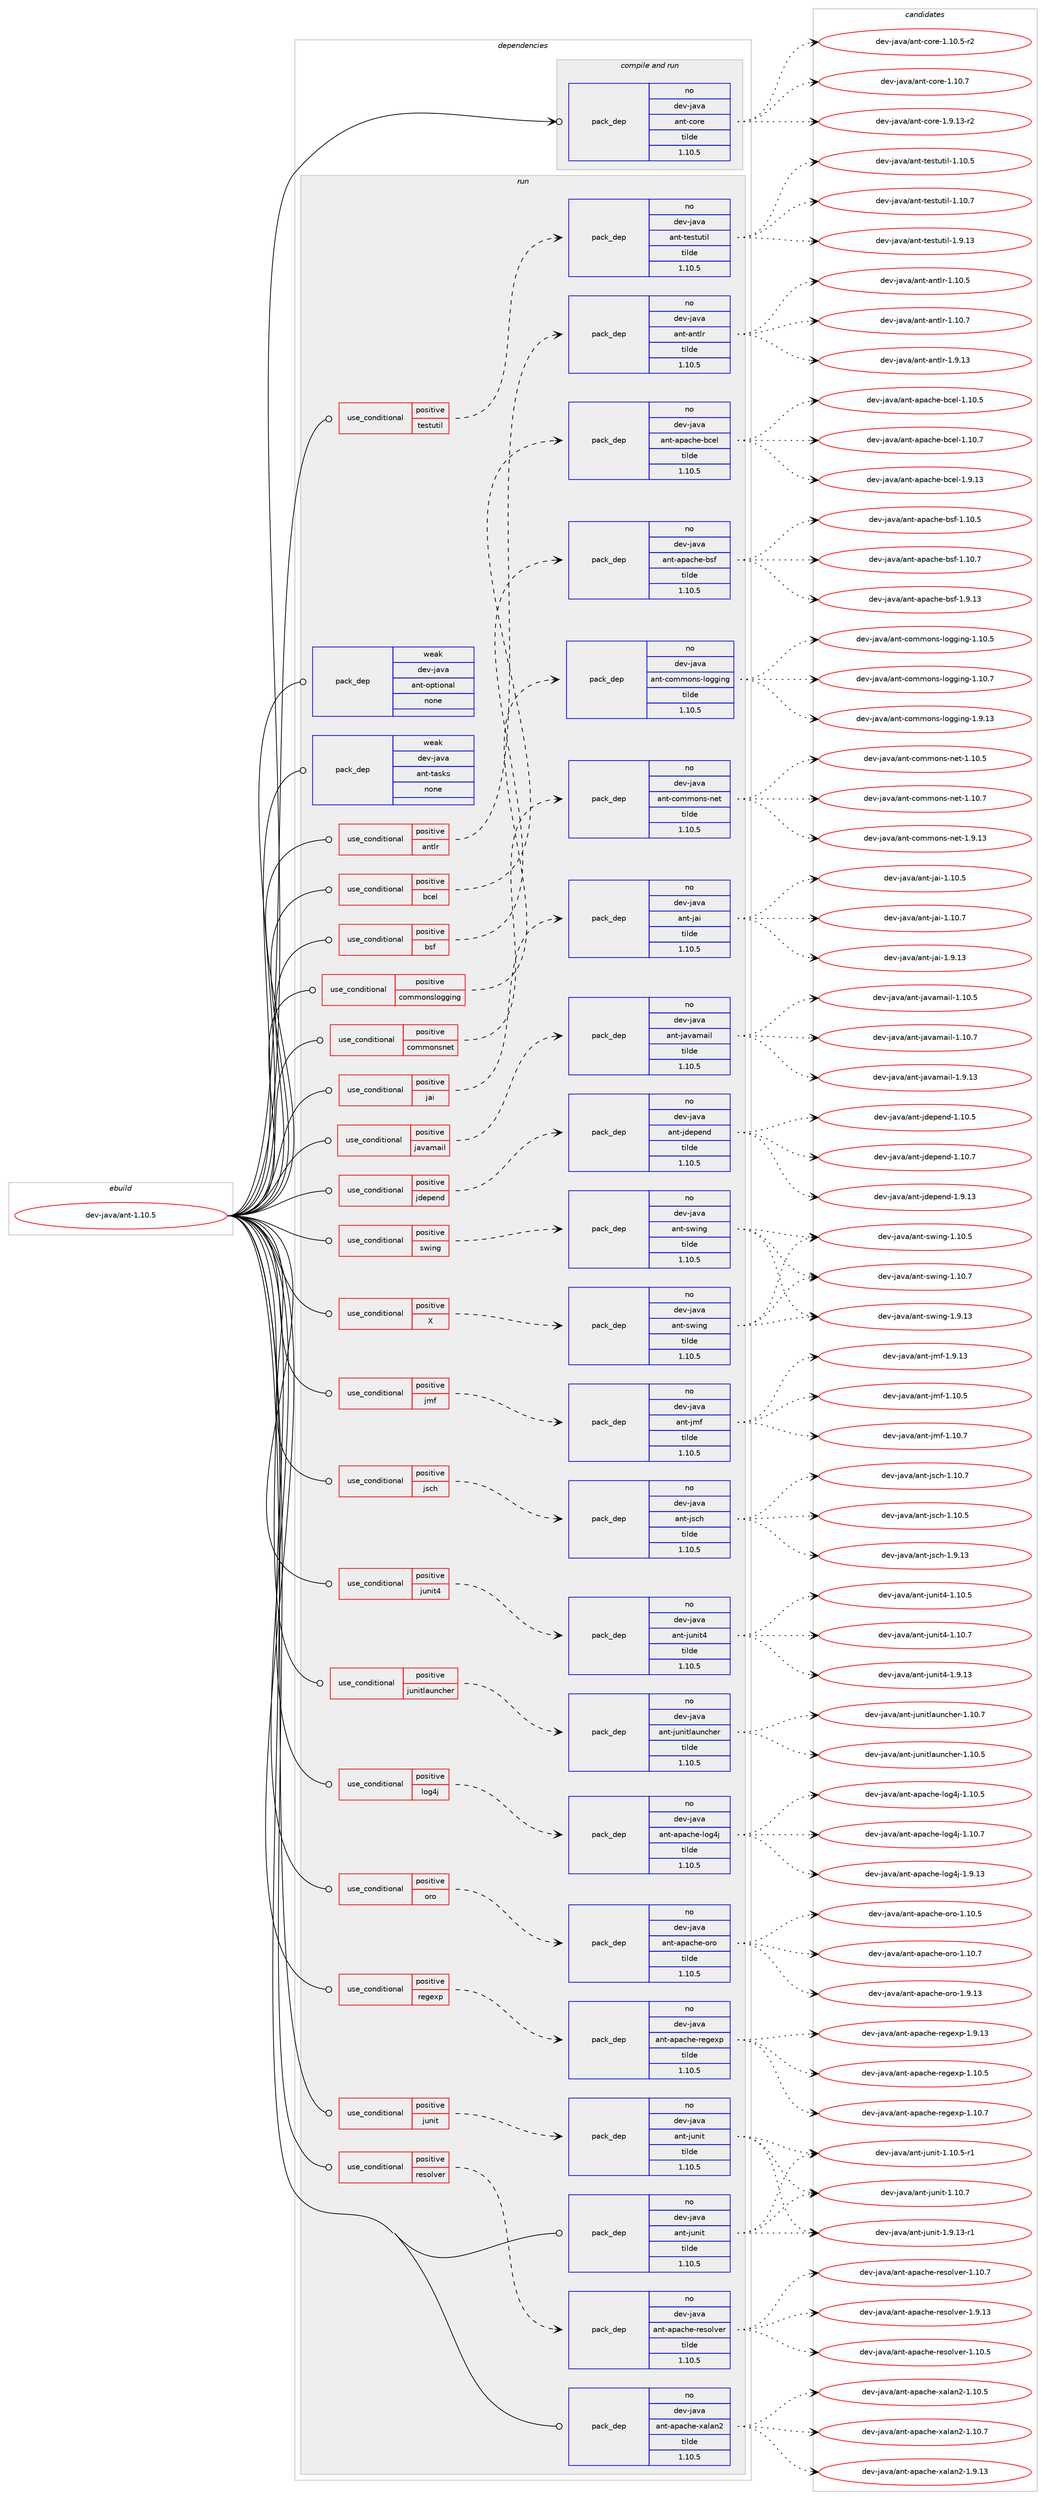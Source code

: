 digraph prolog {

# *************
# Graph options
# *************

newrank=true;
concentrate=true;
compound=true;
graph [rankdir=LR,fontname=Helvetica,fontsize=10,ranksep=1.5];#, ranksep=2.5, nodesep=0.2];
edge  [arrowhead=vee];
node  [fontname=Helvetica,fontsize=10];

# **********
# The ebuild
# **********

subgraph cluster_leftcol {
color=gray;
rank=same;
label=<<i>ebuild</i>>;
id [label="dev-java/ant-1.10.5", color=red, width=4, href="../dev-java/ant-1.10.5.svg"];
}

# ****************
# The dependencies
# ****************

subgraph cluster_midcol {
color=gray;
label=<<i>dependencies</i>>;
subgraph cluster_compile {
fillcolor="#eeeeee";
style=filled;
label=<<i>compile</i>>;
}
subgraph cluster_compileandrun {
fillcolor="#eeeeee";
style=filled;
label=<<i>compile and run</i>>;
subgraph pack410745 {
dependency550382 [label=<<TABLE BORDER="0" CELLBORDER="1" CELLSPACING="0" CELLPADDING="4" WIDTH="220"><TR><TD ROWSPAN="6" CELLPADDING="30">pack_dep</TD></TR><TR><TD WIDTH="110">no</TD></TR><TR><TD>dev-java</TD></TR><TR><TD>ant-core</TD></TR><TR><TD>tilde</TD></TR><TR><TD>1.10.5</TD></TR></TABLE>>, shape=none, color=blue];
}
id:e -> dependency550382:w [weight=20,style="solid",arrowhead="odotvee"];
}
subgraph cluster_run {
fillcolor="#eeeeee";
style=filled;
label=<<i>run</i>>;
subgraph cond128467 {
dependency550383 [label=<<TABLE BORDER="0" CELLBORDER="1" CELLSPACING="0" CELLPADDING="4"><TR><TD ROWSPAN="3" CELLPADDING="10">use_conditional</TD></TR><TR><TD>positive</TD></TR><TR><TD>X</TD></TR></TABLE>>, shape=none, color=red];
subgraph pack410746 {
dependency550384 [label=<<TABLE BORDER="0" CELLBORDER="1" CELLSPACING="0" CELLPADDING="4" WIDTH="220"><TR><TD ROWSPAN="6" CELLPADDING="30">pack_dep</TD></TR><TR><TD WIDTH="110">no</TD></TR><TR><TD>dev-java</TD></TR><TR><TD>ant-swing</TD></TR><TR><TD>tilde</TD></TR><TR><TD>1.10.5</TD></TR></TABLE>>, shape=none, color=blue];
}
dependency550383:e -> dependency550384:w [weight=20,style="dashed",arrowhead="vee"];
}
id:e -> dependency550383:w [weight=20,style="solid",arrowhead="odot"];
subgraph cond128468 {
dependency550385 [label=<<TABLE BORDER="0" CELLBORDER="1" CELLSPACING="0" CELLPADDING="4"><TR><TD ROWSPAN="3" CELLPADDING="10">use_conditional</TD></TR><TR><TD>positive</TD></TR><TR><TD>antlr</TD></TR></TABLE>>, shape=none, color=red];
subgraph pack410747 {
dependency550386 [label=<<TABLE BORDER="0" CELLBORDER="1" CELLSPACING="0" CELLPADDING="4" WIDTH="220"><TR><TD ROWSPAN="6" CELLPADDING="30">pack_dep</TD></TR><TR><TD WIDTH="110">no</TD></TR><TR><TD>dev-java</TD></TR><TR><TD>ant-antlr</TD></TR><TR><TD>tilde</TD></TR><TR><TD>1.10.5</TD></TR></TABLE>>, shape=none, color=blue];
}
dependency550385:e -> dependency550386:w [weight=20,style="dashed",arrowhead="vee"];
}
id:e -> dependency550385:w [weight=20,style="solid",arrowhead="odot"];
subgraph cond128469 {
dependency550387 [label=<<TABLE BORDER="0" CELLBORDER="1" CELLSPACING="0" CELLPADDING="4"><TR><TD ROWSPAN="3" CELLPADDING="10">use_conditional</TD></TR><TR><TD>positive</TD></TR><TR><TD>bcel</TD></TR></TABLE>>, shape=none, color=red];
subgraph pack410748 {
dependency550388 [label=<<TABLE BORDER="0" CELLBORDER="1" CELLSPACING="0" CELLPADDING="4" WIDTH="220"><TR><TD ROWSPAN="6" CELLPADDING="30">pack_dep</TD></TR><TR><TD WIDTH="110">no</TD></TR><TR><TD>dev-java</TD></TR><TR><TD>ant-apache-bcel</TD></TR><TR><TD>tilde</TD></TR><TR><TD>1.10.5</TD></TR></TABLE>>, shape=none, color=blue];
}
dependency550387:e -> dependency550388:w [weight=20,style="dashed",arrowhead="vee"];
}
id:e -> dependency550387:w [weight=20,style="solid",arrowhead="odot"];
subgraph cond128470 {
dependency550389 [label=<<TABLE BORDER="0" CELLBORDER="1" CELLSPACING="0" CELLPADDING="4"><TR><TD ROWSPAN="3" CELLPADDING="10">use_conditional</TD></TR><TR><TD>positive</TD></TR><TR><TD>bsf</TD></TR></TABLE>>, shape=none, color=red];
subgraph pack410749 {
dependency550390 [label=<<TABLE BORDER="0" CELLBORDER="1" CELLSPACING="0" CELLPADDING="4" WIDTH="220"><TR><TD ROWSPAN="6" CELLPADDING="30">pack_dep</TD></TR><TR><TD WIDTH="110">no</TD></TR><TR><TD>dev-java</TD></TR><TR><TD>ant-apache-bsf</TD></TR><TR><TD>tilde</TD></TR><TR><TD>1.10.5</TD></TR></TABLE>>, shape=none, color=blue];
}
dependency550389:e -> dependency550390:w [weight=20,style="dashed",arrowhead="vee"];
}
id:e -> dependency550389:w [weight=20,style="solid",arrowhead="odot"];
subgraph cond128471 {
dependency550391 [label=<<TABLE BORDER="0" CELLBORDER="1" CELLSPACING="0" CELLPADDING="4"><TR><TD ROWSPAN="3" CELLPADDING="10">use_conditional</TD></TR><TR><TD>positive</TD></TR><TR><TD>commonslogging</TD></TR></TABLE>>, shape=none, color=red];
subgraph pack410750 {
dependency550392 [label=<<TABLE BORDER="0" CELLBORDER="1" CELLSPACING="0" CELLPADDING="4" WIDTH="220"><TR><TD ROWSPAN="6" CELLPADDING="30">pack_dep</TD></TR><TR><TD WIDTH="110">no</TD></TR><TR><TD>dev-java</TD></TR><TR><TD>ant-commons-logging</TD></TR><TR><TD>tilde</TD></TR><TR><TD>1.10.5</TD></TR></TABLE>>, shape=none, color=blue];
}
dependency550391:e -> dependency550392:w [weight=20,style="dashed",arrowhead="vee"];
}
id:e -> dependency550391:w [weight=20,style="solid",arrowhead="odot"];
subgraph cond128472 {
dependency550393 [label=<<TABLE BORDER="0" CELLBORDER="1" CELLSPACING="0" CELLPADDING="4"><TR><TD ROWSPAN="3" CELLPADDING="10">use_conditional</TD></TR><TR><TD>positive</TD></TR><TR><TD>commonsnet</TD></TR></TABLE>>, shape=none, color=red];
subgraph pack410751 {
dependency550394 [label=<<TABLE BORDER="0" CELLBORDER="1" CELLSPACING="0" CELLPADDING="4" WIDTH="220"><TR><TD ROWSPAN="6" CELLPADDING="30">pack_dep</TD></TR><TR><TD WIDTH="110">no</TD></TR><TR><TD>dev-java</TD></TR><TR><TD>ant-commons-net</TD></TR><TR><TD>tilde</TD></TR><TR><TD>1.10.5</TD></TR></TABLE>>, shape=none, color=blue];
}
dependency550393:e -> dependency550394:w [weight=20,style="dashed",arrowhead="vee"];
}
id:e -> dependency550393:w [weight=20,style="solid",arrowhead="odot"];
subgraph cond128473 {
dependency550395 [label=<<TABLE BORDER="0" CELLBORDER="1" CELLSPACING="0" CELLPADDING="4"><TR><TD ROWSPAN="3" CELLPADDING="10">use_conditional</TD></TR><TR><TD>positive</TD></TR><TR><TD>jai</TD></TR></TABLE>>, shape=none, color=red];
subgraph pack410752 {
dependency550396 [label=<<TABLE BORDER="0" CELLBORDER="1" CELLSPACING="0" CELLPADDING="4" WIDTH="220"><TR><TD ROWSPAN="6" CELLPADDING="30">pack_dep</TD></TR><TR><TD WIDTH="110">no</TD></TR><TR><TD>dev-java</TD></TR><TR><TD>ant-jai</TD></TR><TR><TD>tilde</TD></TR><TR><TD>1.10.5</TD></TR></TABLE>>, shape=none, color=blue];
}
dependency550395:e -> dependency550396:w [weight=20,style="dashed",arrowhead="vee"];
}
id:e -> dependency550395:w [weight=20,style="solid",arrowhead="odot"];
subgraph cond128474 {
dependency550397 [label=<<TABLE BORDER="0" CELLBORDER="1" CELLSPACING="0" CELLPADDING="4"><TR><TD ROWSPAN="3" CELLPADDING="10">use_conditional</TD></TR><TR><TD>positive</TD></TR><TR><TD>javamail</TD></TR></TABLE>>, shape=none, color=red];
subgraph pack410753 {
dependency550398 [label=<<TABLE BORDER="0" CELLBORDER="1" CELLSPACING="0" CELLPADDING="4" WIDTH="220"><TR><TD ROWSPAN="6" CELLPADDING="30">pack_dep</TD></TR><TR><TD WIDTH="110">no</TD></TR><TR><TD>dev-java</TD></TR><TR><TD>ant-javamail</TD></TR><TR><TD>tilde</TD></TR><TR><TD>1.10.5</TD></TR></TABLE>>, shape=none, color=blue];
}
dependency550397:e -> dependency550398:w [weight=20,style="dashed",arrowhead="vee"];
}
id:e -> dependency550397:w [weight=20,style="solid",arrowhead="odot"];
subgraph cond128475 {
dependency550399 [label=<<TABLE BORDER="0" CELLBORDER="1" CELLSPACING="0" CELLPADDING="4"><TR><TD ROWSPAN="3" CELLPADDING="10">use_conditional</TD></TR><TR><TD>positive</TD></TR><TR><TD>jdepend</TD></TR></TABLE>>, shape=none, color=red];
subgraph pack410754 {
dependency550400 [label=<<TABLE BORDER="0" CELLBORDER="1" CELLSPACING="0" CELLPADDING="4" WIDTH="220"><TR><TD ROWSPAN="6" CELLPADDING="30">pack_dep</TD></TR><TR><TD WIDTH="110">no</TD></TR><TR><TD>dev-java</TD></TR><TR><TD>ant-jdepend</TD></TR><TR><TD>tilde</TD></TR><TR><TD>1.10.5</TD></TR></TABLE>>, shape=none, color=blue];
}
dependency550399:e -> dependency550400:w [weight=20,style="dashed",arrowhead="vee"];
}
id:e -> dependency550399:w [weight=20,style="solid",arrowhead="odot"];
subgraph cond128476 {
dependency550401 [label=<<TABLE BORDER="0" CELLBORDER="1" CELLSPACING="0" CELLPADDING="4"><TR><TD ROWSPAN="3" CELLPADDING="10">use_conditional</TD></TR><TR><TD>positive</TD></TR><TR><TD>jmf</TD></TR></TABLE>>, shape=none, color=red];
subgraph pack410755 {
dependency550402 [label=<<TABLE BORDER="0" CELLBORDER="1" CELLSPACING="0" CELLPADDING="4" WIDTH="220"><TR><TD ROWSPAN="6" CELLPADDING="30">pack_dep</TD></TR><TR><TD WIDTH="110">no</TD></TR><TR><TD>dev-java</TD></TR><TR><TD>ant-jmf</TD></TR><TR><TD>tilde</TD></TR><TR><TD>1.10.5</TD></TR></TABLE>>, shape=none, color=blue];
}
dependency550401:e -> dependency550402:w [weight=20,style="dashed",arrowhead="vee"];
}
id:e -> dependency550401:w [weight=20,style="solid",arrowhead="odot"];
subgraph cond128477 {
dependency550403 [label=<<TABLE BORDER="0" CELLBORDER="1" CELLSPACING="0" CELLPADDING="4"><TR><TD ROWSPAN="3" CELLPADDING="10">use_conditional</TD></TR><TR><TD>positive</TD></TR><TR><TD>jsch</TD></TR></TABLE>>, shape=none, color=red];
subgraph pack410756 {
dependency550404 [label=<<TABLE BORDER="0" CELLBORDER="1" CELLSPACING="0" CELLPADDING="4" WIDTH="220"><TR><TD ROWSPAN="6" CELLPADDING="30">pack_dep</TD></TR><TR><TD WIDTH="110">no</TD></TR><TR><TD>dev-java</TD></TR><TR><TD>ant-jsch</TD></TR><TR><TD>tilde</TD></TR><TR><TD>1.10.5</TD></TR></TABLE>>, shape=none, color=blue];
}
dependency550403:e -> dependency550404:w [weight=20,style="dashed",arrowhead="vee"];
}
id:e -> dependency550403:w [weight=20,style="solid",arrowhead="odot"];
subgraph cond128478 {
dependency550405 [label=<<TABLE BORDER="0" CELLBORDER="1" CELLSPACING="0" CELLPADDING="4"><TR><TD ROWSPAN="3" CELLPADDING="10">use_conditional</TD></TR><TR><TD>positive</TD></TR><TR><TD>junit</TD></TR></TABLE>>, shape=none, color=red];
subgraph pack410757 {
dependency550406 [label=<<TABLE BORDER="0" CELLBORDER="1" CELLSPACING="0" CELLPADDING="4" WIDTH="220"><TR><TD ROWSPAN="6" CELLPADDING="30">pack_dep</TD></TR><TR><TD WIDTH="110">no</TD></TR><TR><TD>dev-java</TD></TR><TR><TD>ant-junit</TD></TR><TR><TD>tilde</TD></TR><TR><TD>1.10.5</TD></TR></TABLE>>, shape=none, color=blue];
}
dependency550405:e -> dependency550406:w [weight=20,style="dashed",arrowhead="vee"];
}
id:e -> dependency550405:w [weight=20,style="solid",arrowhead="odot"];
subgraph cond128479 {
dependency550407 [label=<<TABLE BORDER="0" CELLBORDER="1" CELLSPACING="0" CELLPADDING="4"><TR><TD ROWSPAN="3" CELLPADDING="10">use_conditional</TD></TR><TR><TD>positive</TD></TR><TR><TD>junit4</TD></TR></TABLE>>, shape=none, color=red];
subgraph pack410758 {
dependency550408 [label=<<TABLE BORDER="0" CELLBORDER="1" CELLSPACING="0" CELLPADDING="4" WIDTH="220"><TR><TD ROWSPAN="6" CELLPADDING="30">pack_dep</TD></TR><TR><TD WIDTH="110">no</TD></TR><TR><TD>dev-java</TD></TR><TR><TD>ant-junit4</TD></TR><TR><TD>tilde</TD></TR><TR><TD>1.10.5</TD></TR></TABLE>>, shape=none, color=blue];
}
dependency550407:e -> dependency550408:w [weight=20,style="dashed",arrowhead="vee"];
}
id:e -> dependency550407:w [weight=20,style="solid",arrowhead="odot"];
subgraph cond128480 {
dependency550409 [label=<<TABLE BORDER="0" CELLBORDER="1" CELLSPACING="0" CELLPADDING="4"><TR><TD ROWSPAN="3" CELLPADDING="10">use_conditional</TD></TR><TR><TD>positive</TD></TR><TR><TD>junitlauncher</TD></TR></TABLE>>, shape=none, color=red];
subgraph pack410759 {
dependency550410 [label=<<TABLE BORDER="0" CELLBORDER="1" CELLSPACING="0" CELLPADDING="4" WIDTH="220"><TR><TD ROWSPAN="6" CELLPADDING="30">pack_dep</TD></TR><TR><TD WIDTH="110">no</TD></TR><TR><TD>dev-java</TD></TR><TR><TD>ant-junitlauncher</TD></TR><TR><TD>tilde</TD></TR><TR><TD>1.10.5</TD></TR></TABLE>>, shape=none, color=blue];
}
dependency550409:e -> dependency550410:w [weight=20,style="dashed",arrowhead="vee"];
}
id:e -> dependency550409:w [weight=20,style="solid",arrowhead="odot"];
subgraph cond128481 {
dependency550411 [label=<<TABLE BORDER="0" CELLBORDER="1" CELLSPACING="0" CELLPADDING="4"><TR><TD ROWSPAN="3" CELLPADDING="10">use_conditional</TD></TR><TR><TD>positive</TD></TR><TR><TD>log4j</TD></TR></TABLE>>, shape=none, color=red];
subgraph pack410760 {
dependency550412 [label=<<TABLE BORDER="0" CELLBORDER="1" CELLSPACING="0" CELLPADDING="4" WIDTH="220"><TR><TD ROWSPAN="6" CELLPADDING="30">pack_dep</TD></TR><TR><TD WIDTH="110">no</TD></TR><TR><TD>dev-java</TD></TR><TR><TD>ant-apache-log4j</TD></TR><TR><TD>tilde</TD></TR><TR><TD>1.10.5</TD></TR></TABLE>>, shape=none, color=blue];
}
dependency550411:e -> dependency550412:w [weight=20,style="dashed",arrowhead="vee"];
}
id:e -> dependency550411:w [weight=20,style="solid",arrowhead="odot"];
subgraph cond128482 {
dependency550413 [label=<<TABLE BORDER="0" CELLBORDER="1" CELLSPACING="0" CELLPADDING="4"><TR><TD ROWSPAN="3" CELLPADDING="10">use_conditional</TD></TR><TR><TD>positive</TD></TR><TR><TD>oro</TD></TR></TABLE>>, shape=none, color=red];
subgraph pack410761 {
dependency550414 [label=<<TABLE BORDER="0" CELLBORDER="1" CELLSPACING="0" CELLPADDING="4" WIDTH="220"><TR><TD ROWSPAN="6" CELLPADDING="30">pack_dep</TD></TR><TR><TD WIDTH="110">no</TD></TR><TR><TD>dev-java</TD></TR><TR><TD>ant-apache-oro</TD></TR><TR><TD>tilde</TD></TR><TR><TD>1.10.5</TD></TR></TABLE>>, shape=none, color=blue];
}
dependency550413:e -> dependency550414:w [weight=20,style="dashed",arrowhead="vee"];
}
id:e -> dependency550413:w [weight=20,style="solid",arrowhead="odot"];
subgraph cond128483 {
dependency550415 [label=<<TABLE BORDER="0" CELLBORDER="1" CELLSPACING="0" CELLPADDING="4"><TR><TD ROWSPAN="3" CELLPADDING="10">use_conditional</TD></TR><TR><TD>positive</TD></TR><TR><TD>regexp</TD></TR></TABLE>>, shape=none, color=red];
subgraph pack410762 {
dependency550416 [label=<<TABLE BORDER="0" CELLBORDER="1" CELLSPACING="0" CELLPADDING="4" WIDTH="220"><TR><TD ROWSPAN="6" CELLPADDING="30">pack_dep</TD></TR><TR><TD WIDTH="110">no</TD></TR><TR><TD>dev-java</TD></TR><TR><TD>ant-apache-regexp</TD></TR><TR><TD>tilde</TD></TR><TR><TD>1.10.5</TD></TR></TABLE>>, shape=none, color=blue];
}
dependency550415:e -> dependency550416:w [weight=20,style="dashed",arrowhead="vee"];
}
id:e -> dependency550415:w [weight=20,style="solid",arrowhead="odot"];
subgraph cond128484 {
dependency550417 [label=<<TABLE BORDER="0" CELLBORDER="1" CELLSPACING="0" CELLPADDING="4"><TR><TD ROWSPAN="3" CELLPADDING="10">use_conditional</TD></TR><TR><TD>positive</TD></TR><TR><TD>resolver</TD></TR></TABLE>>, shape=none, color=red];
subgraph pack410763 {
dependency550418 [label=<<TABLE BORDER="0" CELLBORDER="1" CELLSPACING="0" CELLPADDING="4" WIDTH="220"><TR><TD ROWSPAN="6" CELLPADDING="30">pack_dep</TD></TR><TR><TD WIDTH="110">no</TD></TR><TR><TD>dev-java</TD></TR><TR><TD>ant-apache-resolver</TD></TR><TR><TD>tilde</TD></TR><TR><TD>1.10.5</TD></TR></TABLE>>, shape=none, color=blue];
}
dependency550417:e -> dependency550418:w [weight=20,style="dashed",arrowhead="vee"];
}
id:e -> dependency550417:w [weight=20,style="solid",arrowhead="odot"];
subgraph cond128485 {
dependency550419 [label=<<TABLE BORDER="0" CELLBORDER="1" CELLSPACING="0" CELLPADDING="4"><TR><TD ROWSPAN="3" CELLPADDING="10">use_conditional</TD></TR><TR><TD>positive</TD></TR><TR><TD>swing</TD></TR></TABLE>>, shape=none, color=red];
subgraph pack410764 {
dependency550420 [label=<<TABLE BORDER="0" CELLBORDER="1" CELLSPACING="0" CELLPADDING="4" WIDTH="220"><TR><TD ROWSPAN="6" CELLPADDING="30">pack_dep</TD></TR><TR><TD WIDTH="110">no</TD></TR><TR><TD>dev-java</TD></TR><TR><TD>ant-swing</TD></TR><TR><TD>tilde</TD></TR><TR><TD>1.10.5</TD></TR></TABLE>>, shape=none, color=blue];
}
dependency550419:e -> dependency550420:w [weight=20,style="dashed",arrowhead="vee"];
}
id:e -> dependency550419:w [weight=20,style="solid",arrowhead="odot"];
subgraph cond128486 {
dependency550421 [label=<<TABLE BORDER="0" CELLBORDER="1" CELLSPACING="0" CELLPADDING="4"><TR><TD ROWSPAN="3" CELLPADDING="10">use_conditional</TD></TR><TR><TD>positive</TD></TR><TR><TD>testutil</TD></TR></TABLE>>, shape=none, color=red];
subgraph pack410765 {
dependency550422 [label=<<TABLE BORDER="0" CELLBORDER="1" CELLSPACING="0" CELLPADDING="4" WIDTH="220"><TR><TD ROWSPAN="6" CELLPADDING="30">pack_dep</TD></TR><TR><TD WIDTH="110">no</TD></TR><TR><TD>dev-java</TD></TR><TR><TD>ant-testutil</TD></TR><TR><TD>tilde</TD></TR><TR><TD>1.10.5</TD></TR></TABLE>>, shape=none, color=blue];
}
dependency550421:e -> dependency550422:w [weight=20,style="dashed",arrowhead="vee"];
}
id:e -> dependency550421:w [weight=20,style="solid",arrowhead="odot"];
subgraph pack410766 {
dependency550423 [label=<<TABLE BORDER="0" CELLBORDER="1" CELLSPACING="0" CELLPADDING="4" WIDTH="220"><TR><TD ROWSPAN="6" CELLPADDING="30">pack_dep</TD></TR><TR><TD WIDTH="110">no</TD></TR><TR><TD>dev-java</TD></TR><TR><TD>ant-apache-xalan2</TD></TR><TR><TD>tilde</TD></TR><TR><TD>1.10.5</TD></TR></TABLE>>, shape=none, color=blue];
}
id:e -> dependency550423:w [weight=20,style="solid",arrowhead="odot"];
subgraph pack410767 {
dependency550424 [label=<<TABLE BORDER="0" CELLBORDER="1" CELLSPACING="0" CELLPADDING="4" WIDTH="220"><TR><TD ROWSPAN="6" CELLPADDING="30">pack_dep</TD></TR><TR><TD WIDTH="110">no</TD></TR><TR><TD>dev-java</TD></TR><TR><TD>ant-junit</TD></TR><TR><TD>tilde</TD></TR><TR><TD>1.10.5</TD></TR></TABLE>>, shape=none, color=blue];
}
id:e -> dependency550424:w [weight=20,style="solid",arrowhead="odot"];
subgraph pack410768 {
dependency550425 [label=<<TABLE BORDER="0" CELLBORDER="1" CELLSPACING="0" CELLPADDING="4" WIDTH="220"><TR><TD ROWSPAN="6" CELLPADDING="30">pack_dep</TD></TR><TR><TD WIDTH="110">weak</TD></TR><TR><TD>dev-java</TD></TR><TR><TD>ant-optional</TD></TR><TR><TD>none</TD></TR><TR><TD></TD></TR></TABLE>>, shape=none, color=blue];
}
id:e -> dependency550425:w [weight=20,style="solid",arrowhead="odot"];
subgraph pack410769 {
dependency550426 [label=<<TABLE BORDER="0" CELLBORDER="1" CELLSPACING="0" CELLPADDING="4" WIDTH="220"><TR><TD ROWSPAN="6" CELLPADDING="30">pack_dep</TD></TR><TR><TD WIDTH="110">weak</TD></TR><TR><TD>dev-java</TD></TR><TR><TD>ant-tasks</TD></TR><TR><TD>none</TD></TR><TR><TD></TD></TR></TABLE>>, shape=none, color=blue];
}
id:e -> dependency550426:w [weight=20,style="solid",arrowhead="odot"];
}
}

# **************
# The candidates
# **************

subgraph cluster_choices {
rank=same;
color=gray;
label=<<i>candidates</i>>;

subgraph choice410745 {
color=black;
nodesep=1;
choice10010111845106971189747971101164599111114101454946494846534511450 [label="dev-java/ant-core-1.10.5-r2", color=red, width=4,href="../dev-java/ant-core-1.10.5-r2.svg"];
choice1001011184510697118974797110116459911111410145494649484655 [label="dev-java/ant-core-1.10.7", color=red, width=4,href="../dev-java/ant-core-1.10.7.svg"];
choice10010111845106971189747971101164599111114101454946574649514511450 [label="dev-java/ant-core-1.9.13-r2", color=red, width=4,href="../dev-java/ant-core-1.9.13-r2.svg"];
dependency550382:e -> choice10010111845106971189747971101164599111114101454946494846534511450:w [style=dotted,weight="100"];
dependency550382:e -> choice1001011184510697118974797110116459911111410145494649484655:w [style=dotted,weight="100"];
dependency550382:e -> choice10010111845106971189747971101164599111114101454946574649514511450:w [style=dotted,weight="100"];
}
subgraph choice410746 {
color=black;
nodesep=1;
choice10010111845106971189747971101164511511910511010345494649484653 [label="dev-java/ant-swing-1.10.5", color=red, width=4,href="../dev-java/ant-swing-1.10.5.svg"];
choice10010111845106971189747971101164511511910511010345494649484655 [label="dev-java/ant-swing-1.10.7", color=red, width=4,href="../dev-java/ant-swing-1.10.7.svg"];
choice10010111845106971189747971101164511511910511010345494657464951 [label="dev-java/ant-swing-1.9.13", color=red, width=4,href="../dev-java/ant-swing-1.9.13.svg"];
dependency550384:e -> choice10010111845106971189747971101164511511910511010345494649484653:w [style=dotted,weight="100"];
dependency550384:e -> choice10010111845106971189747971101164511511910511010345494649484655:w [style=dotted,weight="100"];
dependency550384:e -> choice10010111845106971189747971101164511511910511010345494657464951:w [style=dotted,weight="100"];
}
subgraph choice410747 {
color=black;
nodesep=1;
choice1001011184510697118974797110116459711011610811445494649484653 [label="dev-java/ant-antlr-1.10.5", color=red, width=4,href="../dev-java/ant-antlr-1.10.5.svg"];
choice1001011184510697118974797110116459711011610811445494649484655 [label="dev-java/ant-antlr-1.10.7", color=red, width=4,href="../dev-java/ant-antlr-1.10.7.svg"];
choice1001011184510697118974797110116459711011610811445494657464951 [label="dev-java/ant-antlr-1.9.13", color=red, width=4,href="../dev-java/ant-antlr-1.9.13.svg"];
dependency550386:e -> choice1001011184510697118974797110116459711011610811445494649484653:w [style=dotted,weight="100"];
dependency550386:e -> choice1001011184510697118974797110116459711011610811445494649484655:w [style=dotted,weight="100"];
dependency550386:e -> choice1001011184510697118974797110116459711011610811445494657464951:w [style=dotted,weight="100"];
}
subgraph choice410748 {
color=black;
nodesep=1;
choice10010111845106971189747971101164597112979910410145989910110845494649484653 [label="dev-java/ant-apache-bcel-1.10.5", color=red, width=4,href="../dev-java/ant-apache-bcel-1.10.5.svg"];
choice10010111845106971189747971101164597112979910410145989910110845494649484655 [label="dev-java/ant-apache-bcel-1.10.7", color=red, width=4,href="../dev-java/ant-apache-bcel-1.10.7.svg"];
choice10010111845106971189747971101164597112979910410145989910110845494657464951 [label="dev-java/ant-apache-bcel-1.9.13", color=red, width=4,href="../dev-java/ant-apache-bcel-1.9.13.svg"];
dependency550388:e -> choice10010111845106971189747971101164597112979910410145989910110845494649484653:w [style=dotted,weight="100"];
dependency550388:e -> choice10010111845106971189747971101164597112979910410145989910110845494649484655:w [style=dotted,weight="100"];
dependency550388:e -> choice10010111845106971189747971101164597112979910410145989910110845494657464951:w [style=dotted,weight="100"];
}
subgraph choice410749 {
color=black;
nodesep=1;
choice100101118451069711897479711011645971129799104101459811510245494649484653 [label="dev-java/ant-apache-bsf-1.10.5", color=red, width=4,href="../dev-java/ant-apache-bsf-1.10.5.svg"];
choice100101118451069711897479711011645971129799104101459811510245494649484655 [label="dev-java/ant-apache-bsf-1.10.7", color=red, width=4,href="../dev-java/ant-apache-bsf-1.10.7.svg"];
choice100101118451069711897479711011645971129799104101459811510245494657464951 [label="dev-java/ant-apache-bsf-1.9.13", color=red, width=4,href="../dev-java/ant-apache-bsf-1.9.13.svg"];
dependency550390:e -> choice100101118451069711897479711011645971129799104101459811510245494649484653:w [style=dotted,weight="100"];
dependency550390:e -> choice100101118451069711897479711011645971129799104101459811510245494649484655:w [style=dotted,weight="100"];
dependency550390:e -> choice100101118451069711897479711011645971129799104101459811510245494657464951:w [style=dotted,weight="100"];
}
subgraph choice410750 {
color=black;
nodesep=1;
choice100101118451069711897479711011645991111091091111101154510811110310310511010345494649484653 [label="dev-java/ant-commons-logging-1.10.5", color=red, width=4,href="../dev-java/ant-commons-logging-1.10.5.svg"];
choice100101118451069711897479711011645991111091091111101154510811110310310511010345494649484655 [label="dev-java/ant-commons-logging-1.10.7", color=red, width=4,href="../dev-java/ant-commons-logging-1.10.7.svg"];
choice100101118451069711897479711011645991111091091111101154510811110310310511010345494657464951 [label="dev-java/ant-commons-logging-1.9.13", color=red, width=4,href="../dev-java/ant-commons-logging-1.9.13.svg"];
dependency550392:e -> choice100101118451069711897479711011645991111091091111101154510811110310310511010345494649484653:w [style=dotted,weight="100"];
dependency550392:e -> choice100101118451069711897479711011645991111091091111101154510811110310310511010345494649484655:w [style=dotted,weight="100"];
dependency550392:e -> choice100101118451069711897479711011645991111091091111101154510811110310310511010345494657464951:w [style=dotted,weight="100"];
}
subgraph choice410751 {
color=black;
nodesep=1;
choice100101118451069711897479711011645991111091091111101154511010111645494649484653 [label="dev-java/ant-commons-net-1.10.5", color=red, width=4,href="../dev-java/ant-commons-net-1.10.5.svg"];
choice100101118451069711897479711011645991111091091111101154511010111645494649484655 [label="dev-java/ant-commons-net-1.10.7", color=red, width=4,href="../dev-java/ant-commons-net-1.10.7.svg"];
choice100101118451069711897479711011645991111091091111101154511010111645494657464951 [label="dev-java/ant-commons-net-1.9.13", color=red, width=4,href="../dev-java/ant-commons-net-1.9.13.svg"];
dependency550394:e -> choice100101118451069711897479711011645991111091091111101154511010111645494649484653:w [style=dotted,weight="100"];
dependency550394:e -> choice100101118451069711897479711011645991111091091111101154511010111645494649484655:w [style=dotted,weight="100"];
dependency550394:e -> choice100101118451069711897479711011645991111091091111101154511010111645494657464951:w [style=dotted,weight="100"];
}
subgraph choice410752 {
color=black;
nodesep=1;
choice1001011184510697118974797110116451069710545494649484653 [label="dev-java/ant-jai-1.10.5", color=red, width=4,href="../dev-java/ant-jai-1.10.5.svg"];
choice1001011184510697118974797110116451069710545494649484655 [label="dev-java/ant-jai-1.10.7", color=red, width=4,href="../dev-java/ant-jai-1.10.7.svg"];
choice1001011184510697118974797110116451069710545494657464951 [label="dev-java/ant-jai-1.9.13", color=red, width=4,href="../dev-java/ant-jai-1.9.13.svg"];
dependency550396:e -> choice1001011184510697118974797110116451069710545494649484653:w [style=dotted,weight="100"];
dependency550396:e -> choice1001011184510697118974797110116451069710545494649484655:w [style=dotted,weight="100"];
dependency550396:e -> choice1001011184510697118974797110116451069710545494657464951:w [style=dotted,weight="100"];
}
subgraph choice410753 {
color=black;
nodesep=1;
choice10010111845106971189747971101164510697118971099710510845494649484653 [label="dev-java/ant-javamail-1.10.5", color=red, width=4,href="../dev-java/ant-javamail-1.10.5.svg"];
choice10010111845106971189747971101164510697118971099710510845494649484655 [label="dev-java/ant-javamail-1.10.7", color=red, width=4,href="../dev-java/ant-javamail-1.10.7.svg"];
choice10010111845106971189747971101164510697118971099710510845494657464951 [label="dev-java/ant-javamail-1.9.13", color=red, width=4,href="../dev-java/ant-javamail-1.9.13.svg"];
dependency550398:e -> choice10010111845106971189747971101164510697118971099710510845494649484653:w [style=dotted,weight="100"];
dependency550398:e -> choice10010111845106971189747971101164510697118971099710510845494649484655:w [style=dotted,weight="100"];
dependency550398:e -> choice10010111845106971189747971101164510697118971099710510845494657464951:w [style=dotted,weight="100"];
}
subgraph choice410754 {
color=black;
nodesep=1;
choice10010111845106971189747971101164510610010111210111010045494649484653 [label="dev-java/ant-jdepend-1.10.5", color=red, width=4,href="../dev-java/ant-jdepend-1.10.5.svg"];
choice10010111845106971189747971101164510610010111210111010045494649484655 [label="dev-java/ant-jdepend-1.10.7", color=red, width=4,href="../dev-java/ant-jdepend-1.10.7.svg"];
choice10010111845106971189747971101164510610010111210111010045494657464951 [label="dev-java/ant-jdepend-1.9.13", color=red, width=4,href="../dev-java/ant-jdepend-1.9.13.svg"];
dependency550400:e -> choice10010111845106971189747971101164510610010111210111010045494649484653:w [style=dotted,weight="100"];
dependency550400:e -> choice10010111845106971189747971101164510610010111210111010045494649484655:w [style=dotted,weight="100"];
dependency550400:e -> choice10010111845106971189747971101164510610010111210111010045494657464951:w [style=dotted,weight="100"];
}
subgraph choice410755 {
color=black;
nodesep=1;
choice10010111845106971189747971101164510610910245494649484653 [label="dev-java/ant-jmf-1.10.5", color=red, width=4,href="../dev-java/ant-jmf-1.10.5.svg"];
choice10010111845106971189747971101164510610910245494649484655 [label="dev-java/ant-jmf-1.10.7", color=red, width=4,href="../dev-java/ant-jmf-1.10.7.svg"];
choice10010111845106971189747971101164510610910245494657464951 [label="dev-java/ant-jmf-1.9.13", color=red, width=4,href="../dev-java/ant-jmf-1.9.13.svg"];
dependency550402:e -> choice10010111845106971189747971101164510610910245494649484653:w [style=dotted,weight="100"];
dependency550402:e -> choice10010111845106971189747971101164510610910245494649484655:w [style=dotted,weight="100"];
dependency550402:e -> choice10010111845106971189747971101164510610910245494657464951:w [style=dotted,weight="100"];
}
subgraph choice410756 {
color=black;
nodesep=1;
choice1001011184510697118974797110116451061159910445494649484653 [label="dev-java/ant-jsch-1.10.5", color=red, width=4,href="../dev-java/ant-jsch-1.10.5.svg"];
choice1001011184510697118974797110116451061159910445494649484655 [label="dev-java/ant-jsch-1.10.7", color=red, width=4,href="../dev-java/ant-jsch-1.10.7.svg"];
choice1001011184510697118974797110116451061159910445494657464951 [label="dev-java/ant-jsch-1.9.13", color=red, width=4,href="../dev-java/ant-jsch-1.9.13.svg"];
dependency550404:e -> choice1001011184510697118974797110116451061159910445494649484653:w [style=dotted,weight="100"];
dependency550404:e -> choice1001011184510697118974797110116451061159910445494649484655:w [style=dotted,weight="100"];
dependency550404:e -> choice1001011184510697118974797110116451061159910445494657464951:w [style=dotted,weight="100"];
}
subgraph choice410757 {
color=black;
nodesep=1;
choice100101118451069711897479711011645106117110105116454946494846534511449 [label="dev-java/ant-junit-1.10.5-r1", color=red, width=4,href="../dev-java/ant-junit-1.10.5-r1.svg"];
choice10010111845106971189747971101164510611711010511645494649484655 [label="dev-java/ant-junit-1.10.7", color=red, width=4,href="../dev-java/ant-junit-1.10.7.svg"];
choice100101118451069711897479711011645106117110105116454946574649514511449 [label="dev-java/ant-junit-1.9.13-r1", color=red, width=4,href="../dev-java/ant-junit-1.9.13-r1.svg"];
dependency550406:e -> choice100101118451069711897479711011645106117110105116454946494846534511449:w [style=dotted,weight="100"];
dependency550406:e -> choice10010111845106971189747971101164510611711010511645494649484655:w [style=dotted,weight="100"];
dependency550406:e -> choice100101118451069711897479711011645106117110105116454946574649514511449:w [style=dotted,weight="100"];
}
subgraph choice410758 {
color=black;
nodesep=1;
choice1001011184510697118974797110116451061171101051165245494649484653 [label="dev-java/ant-junit4-1.10.5", color=red, width=4,href="../dev-java/ant-junit4-1.10.5.svg"];
choice1001011184510697118974797110116451061171101051165245494649484655 [label="dev-java/ant-junit4-1.10.7", color=red, width=4,href="../dev-java/ant-junit4-1.10.7.svg"];
choice1001011184510697118974797110116451061171101051165245494657464951 [label="dev-java/ant-junit4-1.9.13", color=red, width=4,href="../dev-java/ant-junit4-1.9.13.svg"];
dependency550408:e -> choice1001011184510697118974797110116451061171101051165245494649484653:w [style=dotted,weight="100"];
dependency550408:e -> choice1001011184510697118974797110116451061171101051165245494649484655:w [style=dotted,weight="100"];
dependency550408:e -> choice1001011184510697118974797110116451061171101051165245494657464951:w [style=dotted,weight="100"];
}
subgraph choice410759 {
color=black;
nodesep=1;
choice100101118451069711897479711011645106117110105116108971171109910410111445494649484653 [label="dev-java/ant-junitlauncher-1.10.5", color=red, width=4,href="../dev-java/ant-junitlauncher-1.10.5.svg"];
choice100101118451069711897479711011645106117110105116108971171109910410111445494649484655 [label="dev-java/ant-junitlauncher-1.10.7", color=red, width=4,href="../dev-java/ant-junitlauncher-1.10.7.svg"];
dependency550410:e -> choice100101118451069711897479711011645106117110105116108971171109910410111445494649484653:w [style=dotted,weight="100"];
dependency550410:e -> choice100101118451069711897479711011645106117110105116108971171109910410111445494649484655:w [style=dotted,weight="100"];
}
subgraph choice410760 {
color=black;
nodesep=1;
choice100101118451069711897479711011645971129799104101451081111035210645494649484653 [label="dev-java/ant-apache-log4j-1.10.5", color=red, width=4,href="../dev-java/ant-apache-log4j-1.10.5.svg"];
choice100101118451069711897479711011645971129799104101451081111035210645494649484655 [label="dev-java/ant-apache-log4j-1.10.7", color=red, width=4,href="../dev-java/ant-apache-log4j-1.10.7.svg"];
choice100101118451069711897479711011645971129799104101451081111035210645494657464951 [label="dev-java/ant-apache-log4j-1.9.13", color=red, width=4,href="../dev-java/ant-apache-log4j-1.9.13.svg"];
dependency550412:e -> choice100101118451069711897479711011645971129799104101451081111035210645494649484653:w [style=dotted,weight="100"];
dependency550412:e -> choice100101118451069711897479711011645971129799104101451081111035210645494649484655:w [style=dotted,weight="100"];
dependency550412:e -> choice100101118451069711897479711011645971129799104101451081111035210645494657464951:w [style=dotted,weight="100"];
}
subgraph choice410761 {
color=black;
nodesep=1;
choice1001011184510697118974797110116459711297991041014511111411145494649484653 [label="dev-java/ant-apache-oro-1.10.5", color=red, width=4,href="../dev-java/ant-apache-oro-1.10.5.svg"];
choice1001011184510697118974797110116459711297991041014511111411145494649484655 [label="dev-java/ant-apache-oro-1.10.7", color=red, width=4,href="../dev-java/ant-apache-oro-1.10.7.svg"];
choice1001011184510697118974797110116459711297991041014511111411145494657464951 [label="dev-java/ant-apache-oro-1.9.13", color=red, width=4,href="../dev-java/ant-apache-oro-1.9.13.svg"];
dependency550414:e -> choice1001011184510697118974797110116459711297991041014511111411145494649484653:w [style=dotted,weight="100"];
dependency550414:e -> choice1001011184510697118974797110116459711297991041014511111411145494649484655:w [style=dotted,weight="100"];
dependency550414:e -> choice1001011184510697118974797110116459711297991041014511111411145494657464951:w [style=dotted,weight="100"];
}
subgraph choice410762 {
color=black;
nodesep=1;
choice1001011184510697118974797110116459711297991041014511410110310112011245494649484653 [label="dev-java/ant-apache-regexp-1.10.5", color=red, width=4,href="../dev-java/ant-apache-regexp-1.10.5.svg"];
choice1001011184510697118974797110116459711297991041014511410110310112011245494649484655 [label="dev-java/ant-apache-regexp-1.10.7", color=red, width=4,href="../dev-java/ant-apache-regexp-1.10.7.svg"];
choice1001011184510697118974797110116459711297991041014511410110310112011245494657464951 [label="dev-java/ant-apache-regexp-1.9.13", color=red, width=4,href="../dev-java/ant-apache-regexp-1.9.13.svg"];
dependency550416:e -> choice1001011184510697118974797110116459711297991041014511410110310112011245494649484653:w [style=dotted,weight="100"];
dependency550416:e -> choice1001011184510697118974797110116459711297991041014511410110310112011245494649484655:w [style=dotted,weight="100"];
dependency550416:e -> choice1001011184510697118974797110116459711297991041014511410110310112011245494657464951:w [style=dotted,weight="100"];
}
subgraph choice410763 {
color=black;
nodesep=1;
choice1001011184510697118974797110116459711297991041014511410111511110811810111445494649484653 [label="dev-java/ant-apache-resolver-1.10.5", color=red, width=4,href="../dev-java/ant-apache-resolver-1.10.5.svg"];
choice1001011184510697118974797110116459711297991041014511410111511110811810111445494649484655 [label="dev-java/ant-apache-resolver-1.10.7", color=red, width=4,href="../dev-java/ant-apache-resolver-1.10.7.svg"];
choice1001011184510697118974797110116459711297991041014511410111511110811810111445494657464951 [label="dev-java/ant-apache-resolver-1.9.13", color=red, width=4,href="../dev-java/ant-apache-resolver-1.9.13.svg"];
dependency550418:e -> choice1001011184510697118974797110116459711297991041014511410111511110811810111445494649484653:w [style=dotted,weight="100"];
dependency550418:e -> choice1001011184510697118974797110116459711297991041014511410111511110811810111445494649484655:w [style=dotted,weight="100"];
dependency550418:e -> choice1001011184510697118974797110116459711297991041014511410111511110811810111445494657464951:w [style=dotted,weight="100"];
}
subgraph choice410764 {
color=black;
nodesep=1;
choice10010111845106971189747971101164511511910511010345494649484653 [label="dev-java/ant-swing-1.10.5", color=red, width=4,href="../dev-java/ant-swing-1.10.5.svg"];
choice10010111845106971189747971101164511511910511010345494649484655 [label="dev-java/ant-swing-1.10.7", color=red, width=4,href="../dev-java/ant-swing-1.10.7.svg"];
choice10010111845106971189747971101164511511910511010345494657464951 [label="dev-java/ant-swing-1.9.13", color=red, width=4,href="../dev-java/ant-swing-1.9.13.svg"];
dependency550420:e -> choice10010111845106971189747971101164511511910511010345494649484653:w [style=dotted,weight="100"];
dependency550420:e -> choice10010111845106971189747971101164511511910511010345494649484655:w [style=dotted,weight="100"];
dependency550420:e -> choice10010111845106971189747971101164511511910511010345494657464951:w [style=dotted,weight="100"];
}
subgraph choice410765 {
color=black;
nodesep=1;
choice10010111845106971189747971101164511610111511611711610510845494649484653 [label="dev-java/ant-testutil-1.10.5", color=red, width=4,href="../dev-java/ant-testutil-1.10.5.svg"];
choice10010111845106971189747971101164511610111511611711610510845494649484655 [label="dev-java/ant-testutil-1.10.7", color=red, width=4,href="../dev-java/ant-testutil-1.10.7.svg"];
choice10010111845106971189747971101164511610111511611711610510845494657464951 [label="dev-java/ant-testutil-1.9.13", color=red, width=4,href="../dev-java/ant-testutil-1.9.13.svg"];
dependency550422:e -> choice10010111845106971189747971101164511610111511611711610510845494649484653:w [style=dotted,weight="100"];
dependency550422:e -> choice10010111845106971189747971101164511610111511611711610510845494649484655:w [style=dotted,weight="100"];
dependency550422:e -> choice10010111845106971189747971101164511610111511611711610510845494657464951:w [style=dotted,weight="100"];
}
subgraph choice410766 {
color=black;
nodesep=1;
choice1001011184510697118974797110116459711297991041014512097108971105045494649484653 [label="dev-java/ant-apache-xalan2-1.10.5", color=red, width=4,href="../dev-java/ant-apache-xalan2-1.10.5.svg"];
choice1001011184510697118974797110116459711297991041014512097108971105045494649484655 [label="dev-java/ant-apache-xalan2-1.10.7", color=red, width=4,href="../dev-java/ant-apache-xalan2-1.10.7.svg"];
choice1001011184510697118974797110116459711297991041014512097108971105045494657464951 [label="dev-java/ant-apache-xalan2-1.9.13", color=red, width=4,href="../dev-java/ant-apache-xalan2-1.9.13.svg"];
dependency550423:e -> choice1001011184510697118974797110116459711297991041014512097108971105045494649484653:w [style=dotted,weight="100"];
dependency550423:e -> choice1001011184510697118974797110116459711297991041014512097108971105045494649484655:w [style=dotted,weight="100"];
dependency550423:e -> choice1001011184510697118974797110116459711297991041014512097108971105045494657464951:w [style=dotted,weight="100"];
}
subgraph choice410767 {
color=black;
nodesep=1;
choice100101118451069711897479711011645106117110105116454946494846534511449 [label="dev-java/ant-junit-1.10.5-r1", color=red, width=4,href="../dev-java/ant-junit-1.10.5-r1.svg"];
choice10010111845106971189747971101164510611711010511645494649484655 [label="dev-java/ant-junit-1.10.7", color=red, width=4,href="../dev-java/ant-junit-1.10.7.svg"];
choice100101118451069711897479711011645106117110105116454946574649514511449 [label="dev-java/ant-junit-1.9.13-r1", color=red, width=4,href="../dev-java/ant-junit-1.9.13-r1.svg"];
dependency550424:e -> choice100101118451069711897479711011645106117110105116454946494846534511449:w [style=dotted,weight="100"];
dependency550424:e -> choice10010111845106971189747971101164510611711010511645494649484655:w [style=dotted,weight="100"];
dependency550424:e -> choice100101118451069711897479711011645106117110105116454946574649514511449:w [style=dotted,weight="100"];
}
subgraph choice410768 {
color=black;
nodesep=1;
}
subgraph choice410769 {
color=black;
nodesep=1;
}
}

}
